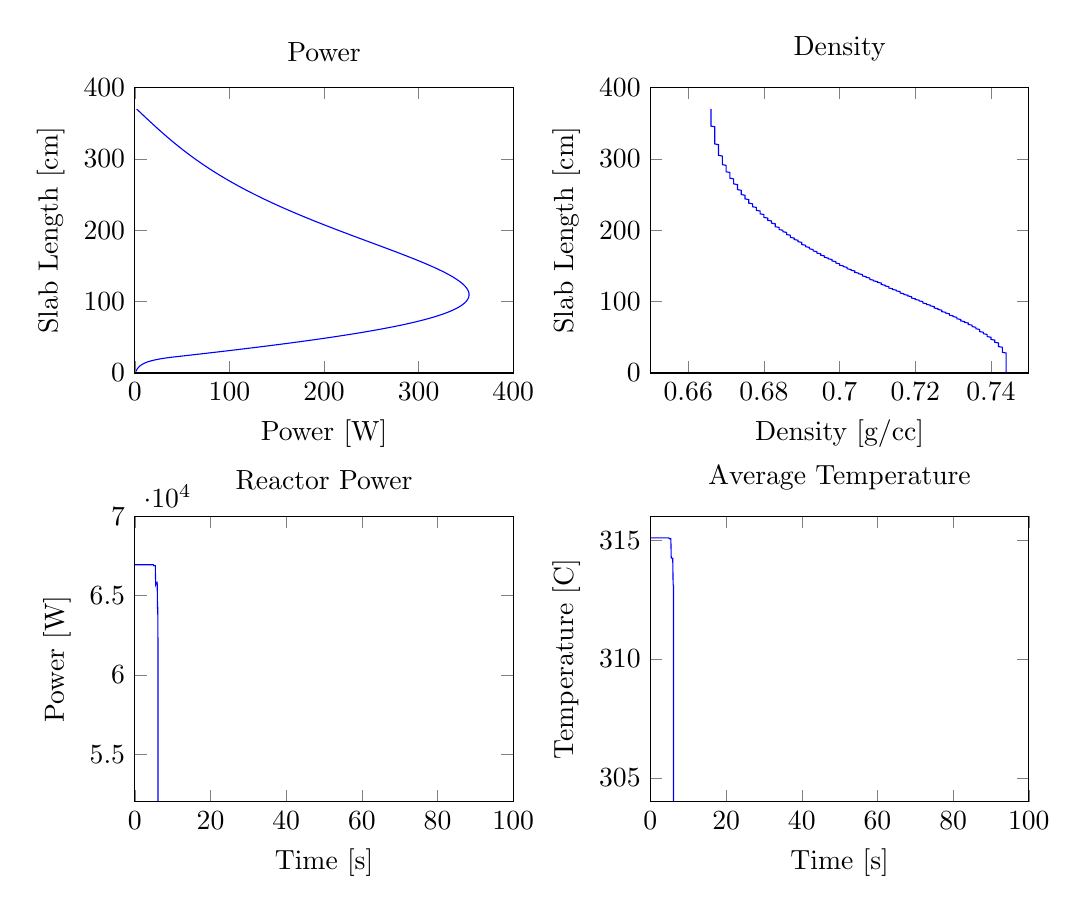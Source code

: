 % This file was created by matlab2tikz v0.1.4.
% Copyright (c) 2008--2011, Nico Schlömer <nico.schloemer@gmail.com>
% All rights reserved.
% 
% The latest updates can be retrieved from
%   http://www.mathworks.com/matlabcentral/fileexchange/22022-matlab2tikz
% where you can also make suggestions and rate matlab2tikz.
% 
\begin{tikzpicture}

\begin{axis}[%
name=plot1,
scale only axis,
width=1.892in,
height=1.427in,
xmin=0, xmax=400,
ymin=0, ymax=400,
xlabel={Power [W]},
ylabel={Slab Length [cm]},
title={Power},
axis on top]
\addplot [
color=blue,
solid
]
coordinates{
 (0.704,1)(1.042,2)(1.405,3)(1.803,4)(2.244,5)(2.741,6)(3.305,7)(3.95,8)(4.694,9)(5.554,10)(6.553,11)(7.717,12)(9.075,13)(10.663,14)(12.522,15)(14.701,16)(17.256,17)(20.255,18)(23.776,19)(27.912,20)(32.772,21)(38.485,22)(45.201,23)(51.885,24)(58.534,25)(65.147,26)(71.721,27)(78.254,28)(84.743,29)(91.187,30)(97.582,31)(103.927,32)(110.221,33)(116.459,34)(122.642,35)(128.766,36)(134.83,37)(140.832,38)(146.77,39)(152.642,40)(158.446,41)(164.182,42)(169.847,43)(175.439,44)(180.957,45)(186.4,46)(191.766,47)(197.055,48)(202.263,49)(207.391,50)(212.437,51)(217.401,52)(222.28,53)(227.074,54)(231.782,55)(236.403,56)(240.937,57)(245.382,58)(249.738,59)(254.004,60)(258.179,61)(262.264,62)(266.257,63)(270.158,64)(273.967,65)(277.684,66)(281.308,67)(284.838,68)(288.276,69)(291.62,70)(294.871,71)(298.029,72)(301.094,73)(304.065,74)(306.943,75)(309.729,76)(312.422,77)(315.023,78)(317.532,79)(319.95,80)(322.276,81)(324.512,82)(326.658,83)(328.714,84)(330.682,85)(332.561,86)(334.352,87)(336.056,88)(337.674,89)(339.206,90)(340.654,91)(342.017,92)(343.298,93)(344.496,94)(345.613,95)(346.649,96)(347.606,97)(348.484,98)(349.284,99)(350.008,100)(350.656,101)(351.23,102)(351.73,103)(352.157,104)(352.514,105)(352.799,106)(353.016,107)(353.164,108)(353.246,109)(353.261,110)(353.212,111)(353.099,112)(352.924,113)(352.687,114)(352.39,115)(352.034,116)(351.62,117)(351.15,118)(350.624,119)(350.043,120)(349.41,121)(348.724,122)(347.987,123)(347.201,124)(346.366,125)(345.483,126)(344.554,127)(343.58,128)(342.562,129)(341.501,130)(340.398,131)(339.254,132)(338.07,133)(336.848,134)(335.588,135)(334.292,136)(332.961,137)(331.595,138)(330.196,139)(328.765,140)(327.302,141)(325.809,142)(324.287,143)(322.737,144)(321.159,145)(319.555,146)(317.925,147)(316.271,148)(314.594,149)(312.894,150)(311.172,151)(309.429,152)(307.666,153)(305.884,154)(304.083,155)(302.265,156)(300.43,157)(298.58,158)(296.714,159)(294.833,160)(292.94,161)(291.033,162)(289.114,163)(287.183,164)(285.242,165)(283.291,166)(281.33,167)(279.361,168)(277.383,169)(275.398,170)(273.407,171)(271.408,172)(269.405,173)(267.396,174)(265.382,175)(263.365,176)(261.344,177)(259.32,178)(257.294,179)(255.266,180)(253.236,181)(251.205,182)(249.174,183)(247.143,184)(245.112,185)(243.082,186)(241.054,187)(239.027,188)(237.001,189)(234.979,190)(232.959,191)(230.942,192)(228.929,193)(226.919,194)(224.914,195)(222.913,196)(220.916,197)(218.925,198)(216.939,199)(214.959,200)(212.985,201)(211.016,202)(209.055,203)(207.099,204)(205.151,205)(203.21,206)(201.276,207)(199.349,208)(197.431,209)(195.52,210)(193.617,211)(191.723,212)(189.836,213)(187.959,214)(186.09,215)(184.23,216)(182.379,217)(180.537,218)(178.705,219)(176.882,220)(175.068,221)(173.264,222)(171.47,223)(169.685,224)(167.911,225)(166.146,226)(164.392,227)(162.647,228)(160.913,229)(159.189,230)(157.475,231)(155.772,232)(154.079,233)(152.396,234)(150.724,235)(149.063,236)(147.412,237)(145.771,238)(144.141,239)(142.522,240)(140.914,241)(139.316,242)(137.728,243)(136.151,244)(134.585,245)(133.03,246)(131.485,247)(129.951,248)(128.427,249)(126.914,250)(125.411,251)(123.919,252)(122.437,253)(120.966,254)(119.505,255)(118.055,256)(116.615,257)(115.185,258)(113.766,259)(112.357,260)(110.958,261)(109.569,262)(108.19,263)(106.821,264)(105.462,265)(104.113,266)(102.774,267)(101.445,268)(100.125,269)(98.815,270)(97.515,271)(96.224,272)(94.943,273)(93.671,274)(92.408,275)(91.155,276)(89.911,277)(88.675,278)(87.449,279)(86.232,280)(85.024,281)(83.824,282)(82.634,283)(81.451,284)(80.278,285)(79.113,286)(77.956,287)(76.807,288)(75.667,289)(74.535,290)(73.411,291)(72.294,292)(71.186,293)(70.085,294)(68.992,295)(67.907,296)(66.829,297)(65.759,298)(64.695,299)(63.639,300)(62.591,301)(61.549,302)(60.514,303)(59.486,304)(58.465,305)(57.45,306)(56.442,307)(55.44,308)(54.445,309)(53.456,310)(52.473,311)(51.496,312)(50.526,313)(49.561,314)(48.601,315)(47.648,316)(46.7,317)(45.758,318)(44.821,319)(43.889,320)(42.962,321)(42.041,322)(41.125,323)(40.213,324)(39.306,325)(38.404,326)(37.507,327)(36.614,328)(35.725,329)(34.841,330)(33.961,331)(33.085,332)(32.213,333)(31.345,334)(30.481,335)(29.621,336)(28.764,337)(27.91,338)(27.06,339)(26.214,340)(25.37,341)(24.53,342)(23.693,343)(22.858,344)(22.027,345)(21.198,346)(20.372,347)(19.548,348)(18.726,349)(17.907,350)(17.09,351)(16.276,352)(15.463,353)(14.652,354)(13.843,355)(13.036,356)(12.231,357)(11.427,358)(10.624,359)(9.822,360)(9.022,361)(8.223,362)(7.425,363)(6.628,364)(5.832,365)(5.037,366)(4.242,367)(3.447,368)(2.654,369)(1.86,370) 
};

\end{axis}

\begin{axis}[%
name=plot2,
at=(plot1.right of south east), anchor=left of south west,
scale only axis,
width=1.892in,
height=1.427in,
xmin=0.65, xmax=0.75,
ymin=0, ymax=400,
xlabel={$\text{Density [g}/\text{cc]}$},
ylabel={Slab Length [cm]},
title={Density},
axis on top]
\addplot [
color=blue,
solid
]
coordinates{
 (0.744,1)(0.744,2)(0.744,3)(0.744,4)(0.744,5)(0.744,6)(0.744,7)(0.744,8)(0.744,9)(0.744,10)(0.744,11)(0.744,12)(0.744,13)(0.744,14)(0.744,15)(0.744,16)(0.744,17)(0.744,18)(0.744,19)(0.744,20)(0.744,21)(0.744,22)(0.744,23)(0.744,24)(0.744,25)(0.744,26)(0.744,27)(0.744,28)(0.743,29)(0.743,30)(0.743,31)(0.743,32)(0.743,33)(0.743,34)(0.743,35)(0.743,36)(0.742,37)(0.742,38)(0.742,39)(0.742,40)(0.742,41)(0.742,42)(0.741,43)(0.741,44)(0.741,45)(0.741,46)(0.74,47)(0.74,48)(0.74,49)(0.74,50)(0.739,51)(0.739,52)(0.739,53)(0.739,54)(0.738,55)(0.738,56)(0.738,57)(0.737,58)(0.737,59)(0.737,60)(0.737,61)(0.736,62)(0.736,63)(0.736,64)(0.735,65)(0.735,66)(0.735,67)(0.734,68)(0.734,69)(0.734,70)(0.733,71)(0.733,72)(0.732,73)(0.732,74)(0.732,75)(0.731,76)(0.731,77)(0.731,78)(0.73,79)(0.73,80)(0.729,81)(0.729,82)(0.729,83)(0.728,84)(0.728,85)(0.727,86)(0.727,87)(0.727,88)(0.726,89)(0.726,90)(0.725,91)(0.725,92)(0.725,93)(0.724,94)(0.724,95)(0.723,96)(0.723,97)(0.722,98)(0.722,99)(0.722,100)(0.721,101)(0.721,102)(0.72,103)(0.72,104)(0.719,105)(0.719,106)(0.719,107)(0.718,108)(0.718,109)(0.717,110)(0.717,111)(0.716,112)(0.716,113)(0.716,114)(0.715,115)(0.715,116)(0.714,117)(0.714,118)(0.713,119)(0.713,120)(0.713,121)(0.712,122)(0.712,123)(0.711,124)(0.711,125)(0.711,126)(0.71,127)(0.71,128)(0.709,129)(0.709,130)(0.708,131)(0.708,132)(0.708,133)(0.707,134)(0.707,135)(0.706,136)(0.706,137)(0.706,138)(0.705,139)(0.705,140)(0.704,141)(0.704,142)(0.704,143)(0.703,144)(0.703,145)(0.702,146)(0.702,147)(0.702,148)(0.701,149)(0.701,150)(0.7,151)(0.7,152)(0.7,153)(0.699,154)(0.699,155)(0.699,156)(0.698,157)(0.698,158)(0.698,159)(0.697,160)(0.697,161)(0.696,162)(0.696,163)(0.696,164)(0.695,165)(0.695,166)(0.695,167)(0.694,168)(0.694,169)(0.694,170)(0.693,171)(0.693,172)(0.693,173)(0.692,174)(0.692,175)(0.692,176)(0.691,177)(0.691,178)(0.691,179)(0.69,180)(0.69,181)(0.69,182)(0.69,183)(0.689,184)(0.689,185)(0.689,186)(0.688,187)(0.688,188)(0.688,189)(0.687,190)(0.687,191)(0.687,192)(0.687,193)(0.686,194)(0.686,195)(0.686,196)(0.686,197)(0.685,198)(0.685,199)(0.685,200)(0.684,201)(0.684,202)(0.684,203)(0.684,204)(0.683,205)(0.683,206)(0.683,207)(0.683,208)(0.683,209)(0.682,210)(0.682,211)(0.682,212)(0.682,213)(0.681,214)(0.681,215)(0.681,216)(0.681,217)(0.68,218)(0.68,219)(0.68,220)(0.68,221)(0.68,222)(0.679,223)(0.679,224)(0.679,225)(0.679,226)(0.679,227)(0.678,228)(0.678,229)(0.678,230)(0.678,231)(0.678,232)(0.677,233)(0.677,234)(0.677,235)(0.677,236)(0.677,237)(0.676,238)(0.676,239)(0.676,240)(0.676,241)(0.676,242)(0.676,243)(0.675,244)(0.675,245)(0.675,246)(0.675,247)(0.675,248)(0.675,249)(0.674,250)(0.674,251)(0.674,252)(0.674,253)(0.674,254)(0.674,255)(0.674,256)(0.673,257)(0.673,258)(0.673,259)(0.673,260)(0.673,261)(0.673,262)(0.673,263)(0.673,264)(0.672,265)(0.672,266)(0.672,267)(0.672,268)(0.672,269)(0.672,270)(0.672,271)(0.672,272)(0.671,273)(0.671,274)(0.671,275)(0.671,276)(0.671,277)(0.671,278)(0.671,279)(0.671,280)(0.671,281)(0.67,282)(0.67,283)(0.67,284)(0.67,285)(0.67,286)(0.67,287)(0.67,288)(0.67,289)(0.67,290)(0.67,291)(0.669,292)(0.669,293)(0.669,294)(0.669,295)(0.669,296)(0.669,297)(0.669,298)(0.669,299)(0.669,300)(0.669,301)(0.669,302)(0.669,303)(0.669,304)(0.668,305)(0.668,306)(0.668,307)(0.668,308)(0.668,309)(0.668,310)(0.668,311)(0.668,312)(0.668,313)(0.668,314)(0.668,315)(0.668,316)(0.668,317)(0.668,318)(0.668,319)(0.668,320)(0.667,321)(0.667,322)(0.667,323)(0.667,324)(0.667,325)(0.667,326)(0.667,327)(0.667,328)(0.667,329)(0.667,330)(0.667,331)(0.667,332)(0.667,333)(0.667,334)(0.667,335)(0.667,336)(0.667,337)(0.667,338)(0.667,339)(0.667,340)(0.667,341)(0.667,342)(0.667,343)(0.667,344)(0.667,345)(0.666,346)(0.666,347)(0.666,348)(0.666,349)(0.666,350)(0.666,351)(0.666,352)(0.666,353)(0.666,354)(0.666,355)(0.666,356)(0.666,357)(0.666,358)(0.666,359)(0.666,360)(0.666,361)(0.666,362)(0.666,363)(0.666,364)(0.666,365)(0.666,366)(0.666,367)(0.666,368)(0.666,369)(0.666,370) 
};

\end{axis}

\begin{axis}[%
name=plot4,
at=(plot2.below south west), anchor=above north west,
scale only axis,
width=1.892in,
height=1.427in,
xmin=0, xmax=100,
ymin=304, ymax=316,
xlabel={Time [s]},
ylabel={Temperature [C]},
title={Average Temperature},
axis on top]
\addplot [
color=blue,
solid
]
coordinates{
 (0,315.093)(0.1,315.093)(0.2,315.093)(0.3,315.093)(0.4,315.093)(0.5,315.093)(0.6,315.093)(0.7,315.093)(0.8,315.093)(0.9,315.093)(1,315.093)(1.1,315.093)(1.2,315.093)(1.3,315.093)(1.4,315.093)(1.5,315.093)(1.6,315.093)(1.7,315.093)(1.8,315.093)(1.9,315.093)(2,315.093)(2.1,315.093)(2.2,315.093)(2.3,315.093)(2.4,315.093)(2.5,315.093)(2.6,315.093)(2.7,315.093)(2.8,315.093)(2.9,315.093)(3,315.093)(3.1,315.093)(3.2,315.093)(3.3,315.093)(3.4,315.093)(3.5,315.093)(3.6,315.093)(3.7,315.093)(3.8,315.093)(3.9,315.093)(4,315.093)(4.1,315.093)(4.2,315.093)(4.3,315.093)(4.4,315.093)(4.5,315.093)(4.6,315.093)(4.7,315.093)(4.8,315.093)(4.9,315.093)(5,315.055)(5.1,315.054)(5.2,315.054)(5.3,315.054)(5.4,315.054)(5.5,314.255)(5.6,314.239)(5.7,314.237)(5.8,314.236)(5.9,314.236)(6,313.123)(6.1,313.104)(6.197,9.604) 
};

\end{axis}

\begin{axis}[%
at=(plot4.left of south west), anchor=right of south east,
scale only axis,
width=1.892in,
height=1.427in,
xmin=0, xmax=100,
ymin=52000, ymax=70000,
xlabel={Time [s]},
ylabel={Power [W]},
title={Reactor Power},
axis on top]
\addplot [
color=blue,
solid
]
coordinates{
 (0,66945.4)(0.1,66945.4)(0.2,66945.4)(0.3,66945.4)(0.4,66945.4)(0.5,66945.4)(0.6,66945.4)(0.7,66945.4)(0.8,66945.4)(0.9,66945.4)(1,66945.4)(1.1,66945.4)(1.2,66945.4)(1.3,66945.4)(1.4,66945.4)(1.5,66945.4)(1.6,66945.4)(1.7,66945.4)(1.8,66945.4)(1.9,66945.4)(2,66945.4)(2.1,66945.4)(2.2,66945.4)(2.3,66945.4)(2.4,66945.4)(2.5,66945.4)(2.6,66945.4)(2.7,66945.4)(2.8,66945.4)(2.9,66945.4)(3,66945.4)(3.1,66945.4)(3.2,66945.4)(3.3,66945.4)(3.4,66945.4)(3.5,66945.4)(3.6,66945.4)(3.7,66945.4)(3.8,66945.4)(3.9,66945.4)(4,66945.4)(4.1,66945.4)(4.2,66945.4)(4.3,66945.4)(4.4,66945.4)(4.5,66945.4)(4.6,66945.4)(4.7,66945.4)(4.8,66945.4)(4.9,66945.4)(5,66890.2)(5.1,66893.5)(5.2,66894.4)(5.3,66895.2)(5.4,66896)(5.5,65709.4)(5.6,65782.5)(5.7,65802.9)(5.8,65821.9)(5.9,65840.6)(6,64146.9)(6.1,64270.5)(6.181,12271) 
};

\end{axis}
\end{tikzpicture}
